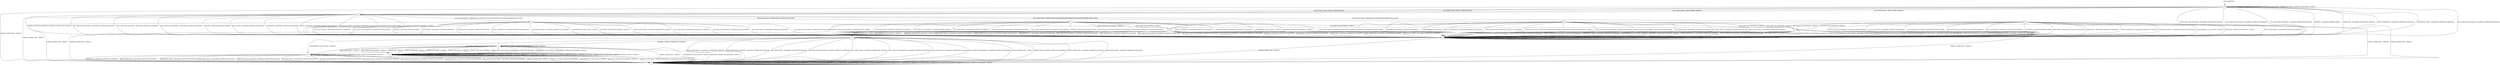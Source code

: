 digraph g {
	graph [name=g];
	s0	[label=s0,
		shape=circle];
	s0 -> s0	[key=0,
		label="APPLICATION / Alert(FATAL,UNEXPECTED_MESSAGE)"];
	s0 -> s0	[key=1,
		label="Alert(WARNING,CLOSE_NOTIFY) / TIMEOUT"];
	s0 -> s0	[key=2,
		label="Alert(FATAL,UNEXPECTED_MESSAGE) / TIMEOUT"];
	s1	[label=s1,
		shape=circle];
	s0 -> s1	[key=0,
		label="ECDH_CLIENT_KEY_EXCHANGE / Alert(FATAL,UNEXPECTED_MESSAGE)"];
	s0 -> s1	[key=1,
		label="DH_CLIENT_KEY_EXCHANGE / Alert(FATAL,UNEXPECTED_MESSAGE)"];
	s0 -> s1	[key=2,
		label="PSK_CLIENT_KEY_EXCHANGE / Alert(FATAL,UNEXPECTED_MESSAGE)"];
	s0 -> s1	[key=3,
		label="RSA_CLIENT_KEY_EXCHANGE / Alert(FATAL,UNEXPECTED_MESSAGE)"];
	s0 -> s1	[key=4,
		label="FINISHED / Alert(FATAL,INTERNAL_ERROR)"];
	s0 -> s1	[key=5,
		label="CERTIFICATE / Alert(FATAL,UNEXPECTED_MESSAGE)"];
	s0 -> s1	[key=6,
		label="EMPTY_CERTIFICATE / Alert(FATAL,UNEXPECTED_MESSAGE)"];
	s0 -> s1	[key=7,
		label="CERTIFICATE_VERIFY / Alert(FATAL,UNEXPECTED_MESSAGE)"];
	s2	[label=s2,
		shape=circle];
	s0 -> s2	[key=0,
		label="ECDH_CLIENT_HELLO / HELLO_VERIFY_REQUEST"];
	s0 -> s2	[key=1,
		label="DH_CLIENT_HELLO / HELLO_VERIFY_REQUEST"];
	s0 -> s2	[key=2,
		label="PSK_CLIENT_HELLO / HELLO_VERIFY_REQUEST"];
	s0 -> s2	[key=3,
		label="RSA_CLIENT_HELLO / HELLO_VERIFY_REQUEST"];
	s4	[label=s4,
		shape=circle];
	s0 -> s4	[key=0,
		label="CHANGE_CIPHER_SPEC / TIMEOUT"];
	s1 -> s1	[key=0,
		label="ECDH_CLIENT_HELLO / TIMEOUT"];
	s1 -> s1	[key=1,
		label="ECDH_CLIENT_KEY_EXCHANGE / TIMEOUT"];
	s1 -> s1	[key=2,
		label="DH_CLIENT_HELLO / TIMEOUT"];
	s1 -> s1	[key=3,
		label="DH_CLIENT_KEY_EXCHANGE / TIMEOUT"];
	s1 -> s1	[key=4,
		label="PSK_CLIENT_HELLO / TIMEOUT"];
	s1 -> s1	[key=5,
		label="PSK_CLIENT_KEY_EXCHANGE / TIMEOUT"];
	s1 -> s1	[key=6,
		label="RSA_CLIENT_HELLO / TIMEOUT"];
	s1 -> s1	[key=7,
		label="RSA_CLIENT_KEY_EXCHANGE / TIMEOUT"];
	s1 -> s1	[key=8,
		label="FINISHED / TIMEOUT"];
	s1 -> s1	[key=9,
		label="APPLICATION / Alert(FATAL,UNEXPECTED_MESSAGE)"];
	s1 -> s1	[key=10,
		label="CERTIFICATE / TIMEOUT"];
	s1 -> s1	[key=11,
		label="EMPTY_CERTIFICATE / TIMEOUT"];
	s1 -> s1	[key=12,
		label="CERTIFICATE_VERIFY / TIMEOUT"];
	s1 -> s1	[key=13,
		label="Alert(WARNING,CLOSE_NOTIFY) / TIMEOUT"];
	s1 -> s1	[key=14,
		label="Alert(FATAL,UNEXPECTED_MESSAGE) / TIMEOUT"];
	s1 -> s4	[key=0,
		label="CHANGE_CIPHER_SPEC / TIMEOUT"];
	s2 -> s1	[key=0,
		label="ECDH_CLIENT_KEY_EXCHANGE / Alert(FATAL,UNEXPECTED_MESSAGE)"];
	s2 -> s1	[key=1,
		label="DH_CLIENT_KEY_EXCHANGE / Alert(FATAL,UNEXPECTED_MESSAGE)"];
	s2 -> s1	[key=2,
		label="PSK_CLIENT_KEY_EXCHANGE / Alert(FATAL,UNEXPECTED_MESSAGE)"];
	s2 -> s1	[key=3,
		label="RSA_CLIENT_KEY_EXCHANGE / Alert(FATAL,UNEXPECTED_MESSAGE)"];
	s2 -> s1	[key=4,
		label="FINISHED / Alert(FATAL,INTERNAL_ERROR)"];
	s2 -> s1	[key=5,
		label="APPLICATION / Alert(FATAL,UNEXPECTED_MESSAGE)"];
	s2 -> s1	[key=6,
		label="CERTIFICATE / Alert(FATAL,UNEXPECTED_MESSAGE)"];
	s2 -> s1	[key=7,
		label="EMPTY_CERTIFICATE / Alert(FATAL,UNEXPECTED_MESSAGE)"];
	s2 -> s1	[key=8,
		label="CERTIFICATE_VERIFY / Alert(FATAL,UNEXPECTED_MESSAGE)"];
	s2 -> s1	[key=9,
		label="Alert(WARNING,CLOSE_NOTIFY) / TIMEOUT"];
	s2 -> s1	[key=10,
		label="Alert(FATAL,UNEXPECTED_MESSAGE) / TIMEOUT"];
	s3	[label=s3,
		shape=circle];
	s2 -> s3	[key=0,
		label="ECDH_CLIENT_HELLO / SERVER_HELLO,CERTIFICATE,ECDHE_SERVER_KEY_EXCHANGE,SERVER_HELLO_DONE"];
	s2 -> s4	[key=0,
		label="CHANGE_CIPHER_SPEC / TIMEOUT"];
	s5	[label=s5,
		shape=circle];
	s2 -> s5	[key=0,
		label="DH_CLIENT_HELLO / SERVER_HELLO,CERTIFICATE,DHE_SERVER_KEY_EXCHANGE,SERVER_HELLO_DONE"];
	s7	[label=s7,
		shape=circle];
	s2 -> s7	[key=0,
		label="RSA_CLIENT_HELLO / SERVER_HELLO,CERTIFICATE,SERVER_HELLO_DONE"];
	s8	[label=s8,
		shape=circle];
	s2 -> s8	[key=0,
		label="PSK_CLIENT_HELLO / SERVER_HELLO,SERVER_HELLO_DONE"];
	s3 -> s1	[key=0,
		label="ECDH_CLIENT_HELLO / Alert(FATAL,UNEXPECTED_MESSAGE)"];
	s3 -> s1	[key=1,
		label="DH_CLIENT_HELLO / Alert(FATAL,UNEXPECTED_MESSAGE)"];
	s3 -> s1	[key=2,
		label="DH_CLIENT_KEY_EXCHANGE / Alert(FATAL,DECODE_ERROR)"];
	s3 -> s1	[key=3,
		label="PSK_CLIENT_HELLO / Alert(FATAL,UNEXPECTED_MESSAGE)"];
	s3 -> s1	[key=4,
		label="PSK_CLIENT_KEY_EXCHANGE / Alert(FATAL,DECODE_ERROR)"];
	s3 -> s1	[key=5,
		label="RSA_CLIENT_HELLO / Alert(FATAL,UNEXPECTED_MESSAGE)"];
	s3 -> s1	[key=6,
		label="RSA_CLIENT_KEY_EXCHANGE / Alert(FATAL,DECODE_ERROR)"];
	s3 -> s1	[key=7,
		label="FINISHED / Alert(FATAL,INTERNAL_ERROR)"];
	s3 -> s1	[key=8,
		label="APPLICATION / Alert(FATAL,UNEXPECTED_MESSAGE)"];
	s3 -> s1	[key=9,
		label="CERTIFICATE / Alert(FATAL,UNEXPECTED_MESSAGE)"];
	s3 -> s1	[key=10,
		label="EMPTY_CERTIFICATE / Alert(FATAL,UNEXPECTED_MESSAGE)"];
	s3 -> s1	[key=11,
		label="CERTIFICATE_VERIFY / Alert(FATAL,UNEXPECTED_MESSAGE)"];
	s3 -> s1	[key=12,
		label="Alert(WARNING,CLOSE_NOTIFY) / TIMEOUT"];
	s3 -> s1	[key=13,
		label="Alert(FATAL,UNEXPECTED_MESSAGE) / TIMEOUT"];
	s3 -> s4	[key=0,
		label="CHANGE_CIPHER_SPEC / TIMEOUT"];
	s6	[label=s6,
		shape=circle];
	s3 -> s6	[key=0,
		label="ECDH_CLIENT_KEY_EXCHANGE / TIMEOUT"];
	s4 -> s4	[key=0,
		label="ECDH_CLIENT_HELLO / TIMEOUT"];
	s4 -> s4	[key=1,
		label="ECDH_CLIENT_KEY_EXCHANGE / TIMEOUT"];
	s4 -> s4	[key=2,
		label="DH_CLIENT_HELLO / TIMEOUT"];
	s4 -> s4	[key=3,
		label="DH_CLIENT_KEY_EXCHANGE / TIMEOUT"];
	s4 -> s4	[key=4,
		label="PSK_CLIENT_HELLO / TIMEOUT"];
	s4 -> s4	[key=5,
		label="PSK_CLIENT_KEY_EXCHANGE / TIMEOUT"];
	s4 -> s4	[key=6,
		label="RSA_CLIENT_HELLO / TIMEOUT"];
	s4 -> s4	[key=7,
		label="RSA_CLIENT_KEY_EXCHANGE / TIMEOUT"];
	s4 -> s4	[key=8,
		label="CHANGE_CIPHER_SPEC / TIMEOUT"];
	s4 -> s4	[key=9,
		label="FINISHED / TIMEOUT"];
	s4 -> s4	[key=10,
		label="APPLICATION / TIMEOUT"];
	s4 -> s4	[key=11,
		label="CERTIFICATE / TIMEOUT"];
	s4 -> s4	[key=12,
		label="EMPTY_CERTIFICATE / TIMEOUT"];
	s4 -> s4	[key=13,
		label="CERTIFICATE_VERIFY / TIMEOUT"];
	s4 -> s4	[key=14,
		label="Alert(WARNING,CLOSE_NOTIFY) / TIMEOUT"];
	s4 -> s4	[key=15,
		label="Alert(FATAL,UNEXPECTED_MESSAGE) / TIMEOUT"];
	s5 -> s1	[key=0,
		label="ECDH_CLIENT_HELLO / Alert(FATAL,UNEXPECTED_MESSAGE)"];
	s5 -> s1	[key=1,
		label="ECDH_CLIENT_KEY_EXCHANGE / Alert(FATAL,DECODE_ERROR)"];
	s5 -> s1	[key=2,
		label="DH_CLIENT_HELLO / Alert(FATAL,UNEXPECTED_MESSAGE)"];
	s5 -> s1	[key=3,
		label="PSK_CLIENT_HELLO / Alert(FATAL,UNEXPECTED_MESSAGE)"];
	s5 -> s1	[key=4,
		label="RSA_CLIENT_HELLO / Alert(FATAL,UNEXPECTED_MESSAGE)"];
	s5 -> s1	[key=5,
		label="FINISHED / Alert(FATAL,INTERNAL_ERROR)"];
	s5 -> s1	[key=6,
		label="APPLICATION / Alert(FATAL,UNEXPECTED_MESSAGE)"];
	s5 -> s1	[key=7,
		label="CERTIFICATE / Alert(FATAL,UNEXPECTED_MESSAGE)"];
	s5 -> s1	[key=8,
		label="EMPTY_CERTIFICATE / Alert(FATAL,UNEXPECTED_MESSAGE)"];
	s5 -> s1	[key=9,
		label="CERTIFICATE_VERIFY / Alert(FATAL,UNEXPECTED_MESSAGE)"];
	s5 -> s1	[key=10,
		label="Alert(WARNING,CLOSE_NOTIFY) / TIMEOUT"];
	s5 -> s1	[key=11,
		label="Alert(FATAL,UNEXPECTED_MESSAGE) / TIMEOUT"];
	s5 -> s4	[key=0,
		label="CHANGE_CIPHER_SPEC / TIMEOUT"];
	s5 -> s6	[key=0,
		label="DH_CLIENT_KEY_EXCHANGE / TIMEOUT"];
	s9	[label=s9,
		shape=circle];
	s5 -> s9	[key=0,
		label="PSK_CLIENT_KEY_EXCHANGE / TIMEOUT"];
	s5 -> s9	[key=1,
		label="RSA_CLIENT_KEY_EXCHANGE / TIMEOUT"];
	s6 -> s1	[key=0,
		label="ECDH_CLIENT_HELLO / Alert(FATAL,UNEXPECTED_MESSAGE)"];
	s6 -> s1	[key=1,
		label="ECDH_CLIENT_KEY_EXCHANGE / Alert(FATAL,UNEXPECTED_MESSAGE)"];
	s6 -> s1	[key=2,
		label="DH_CLIENT_HELLO / Alert(FATAL,UNEXPECTED_MESSAGE)"];
	s6 -> s1	[key=3,
		label="DH_CLIENT_KEY_EXCHANGE / Alert(FATAL,UNEXPECTED_MESSAGE)"];
	s6 -> s1	[key=4,
		label="PSK_CLIENT_HELLO / Alert(FATAL,UNEXPECTED_MESSAGE)"];
	s6 -> s1	[key=5,
		label="PSK_CLIENT_KEY_EXCHANGE / Alert(FATAL,UNEXPECTED_MESSAGE)"];
	s6 -> s1	[key=6,
		label="RSA_CLIENT_HELLO / Alert(FATAL,UNEXPECTED_MESSAGE)"];
	s6 -> s1	[key=7,
		label="RSA_CLIENT_KEY_EXCHANGE / Alert(FATAL,UNEXPECTED_MESSAGE)"];
	s6 -> s1	[key=8,
		label="FINISHED / Alert(FATAL,UNEXPECTED_MESSAGE)"];
	s6 -> s1	[key=9,
		label="APPLICATION / Alert(FATAL,UNEXPECTED_MESSAGE)"];
	s6 -> s1	[key=10,
		label="CERTIFICATE / Alert(FATAL,UNEXPECTED_MESSAGE)"];
	s6 -> s1	[key=11,
		label="EMPTY_CERTIFICATE / Alert(FATAL,UNEXPECTED_MESSAGE)"];
	s6 -> s1	[key=12,
		label="CERTIFICATE_VERIFY / Alert(FATAL,UNEXPECTED_MESSAGE)"];
	s6 -> s1	[key=13,
		label="Alert(WARNING,CLOSE_NOTIFY) / TIMEOUT"];
	s6 -> s1	[key=14,
		label="Alert(FATAL,UNEXPECTED_MESSAGE) / TIMEOUT"];
	s10	[label=s10,
		shape=circle];
	s6 -> s10	[key=0,
		label="CHANGE_CIPHER_SPEC / TIMEOUT"];
	s7 -> s1	[key=0,
		label="ECDH_CLIENT_HELLO / Alert(FATAL,UNEXPECTED_MESSAGE)"];
	s7 -> s1	[key=1,
		label="ECDH_CLIENT_KEY_EXCHANGE / Alert(FATAL,DECODE_ERROR)"];
	s7 -> s1	[key=2,
		label="DH_CLIENT_HELLO / Alert(FATAL,UNEXPECTED_MESSAGE)"];
	s7 -> s1	[key=3,
		label="DH_CLIENT_KEY_EXCHANGE / Alert(FATAL,DECRYPT_ERROR)"];
	s7 -> s1	[key=4,
		label="PSK_CLIENT_HELLO / Alert(FATAL,UNEXPECTED_MESSAGE)"];
	s7 -> s1	[key=5,
		label="RSA_CLIENT_HELLO / Alert(FATAL,UNEXPECTED_MESSAGE)"];
	s7 -> s1	[key=6,
		label="FINISHED / Alert(FATAL,INTERNAL_ERROR)"];
	s7 -> s1	[key=7,
		label="APPLICATION / Alert(FATAL,UNEXPECTED_MESSAGE)"];
	s7 -> s1	[key=8,
		label="CERTIFICATE / Alert(FATAL,UNEXPECTED_MESSAGE)"];
	s7 -> s1	[key=9,
		label="EMPTY_CERTIFICATE / Alert(FATAL,UNEXPECTED_MESSAGE)"];
	s7 -> s1	[key=10,
		label="CERTIFICATE_VERIFY / Alert(FATAL,UNEXPECTED_MESSAGE)"];
	s7 -> s1	[key=11,
		label="Alert(WARNING,CLOSE_NOTIFY) / TIMEOUT"];
	s7 -> s1	[key=12,
		label="Alert(FATAL,UNEXPECTED_MESSAGE) / TIMEOUT"];
	s7 -> s4	[key=0,
		label="CHANGE_CIPHER_SPEC / TIMEOUT"];
	s7 -> s6	[key=0,
		label="RSA_CLIENT_KEY_EXCHANGE / TIMEOUT"];
	s7 -> s9	[key=0,
		label="PSK_CLIENT_KEY_EXCHANGE / TIMEOUT"];
	s8 -> s1	[key=0,
		label="ECDH_CLIENT_HELLO / Alert(FATAL,UNEXPECTED_MESSAGE)"];
	s8 -> s1	[key=1,
		label="ECDH_CLIENT_KEY_EXCHANGE / Alert(FATAL,DECODE_ERROR)"];
	s8 -> s1	[key=2,
		label="DH_CLIENT_HELLO / Alert(FATAL,UNEXPECTED_MESSAGE)"];
	s8 -> s1	[key=3,
		label="DH_CLIENT_KEY_EXCHANGE / Alert(FATAL,DECODE_ERROR)"];
	s8 -> s1	[key=4,
		label="PSK_CLIENT_HELLO / Alert(FATAL,UNEXPECTED_MESSAGE)"];
	s8 -> s1	[key=5,
		label="RSA_CLIENT_HELLO / Alert(FATAL,UNEXPECTED_MESSAGE)"];
	s8 -> s1	[key=6,
		label="RSA_CLIENT_KEY_EXCHANGE / Alert(FATAL,DECODE_ERROR)"];
	s8 -> s1	[key=7,
		label="FINISHED / Alert(FATAL,INTERNAL_ERROR)"];
	s8 -> s1	[key=8,
		label="APPLICATION / Alert(FATAL,UNEXPECTED_MESSAGE)"];
	s8 -> s1	[key=9,
		label="CERTIFICATE / Alert(FATAL,UNEXPECTED_MESSAGE)"];
	s8 -> s1	[key=10,
		label="EMPTY_CERTIFICATE / Alert(FATAL,UNEXPECTED_MESSAGE)"];
	s8 -> s1	[key=11,
		label="CERTIFICATE_VERIFY / Alert(FATAL,UNEXPECTED_MESSAGE)"];
	s8 -> s1	[key=12,
		label="Alert(WARNING,CLOSE_NOTIFY) / TIMEOUT"];
	s8 -> s1	[key=13,
		label="Alert(FATAL,UNEXPECTED_MESSAGE) / TIMEOUT"];
	s8 -> s4	[key=0,
		label="CHANGE_CIPHER_SPEC / TIMEOUT"];
	s8 -> s6	[key=0,
		label="PSK_CLIENT_KEY_EXCHANGE / TIMEOUT"];
	s9 -> s1	[key=0,
		label="ECDH_CLIENT_HELLO / Alert(FATAL,UNEXPECTED_MESSAGE)"];
	s9 -> s1	[key=1,
		label="ECDH_CLIENT_KEY_EXCHANGE / Alert(FATAL,UNEXPECTED_MESSAGE)"];
	s9 -> s1	[key=2,
		label="DH_CLIENT_HELLO / Alert(FATAL,UNEXPECTED_MESSAGE)"];
	s9 -> s1	[key=3,
		label="DH_CLIENT_KEY_EXCHANGE / Alert(FATAL,UNEXPECTED_MESSAGE)"];
	s9 -> s1	[key=4,
		label="PSK_CLIENT_HELLO / Alert(FATAL,UNEXPECTED_MESSAGE)"];
	s9 -> s1	[key=5,
		label="PSK_CLIENT_KEY_EXCHANGE / Alert(FATAL,UNEXPECTED_MESSAGE)"];
	s9 -> s1	[key=6,
		label="RSA_CLIENT_HELLO / Alert(FATAL,UNEXPECTED_MESSAGE)"];
	s9 -> s1	[key=7,
		label="RSA_CLIENT_KEY_EXCHANGE / Alert(FATAL,UNEXPECTED_MESSAGE)"];
	s9 -> s1	[key=8,
		label="FINISHED / Alert(FATAL,UNEXPECTED_MESSAGE)"];
	s9 -> s1	[key=9,
		label="APPLICATION / Alert(FATAL,UNEXPECTED_MESSAGE)"];
	s9 -> s1	[key=10,
		label="CERTIFICATE / Alert(FATAL,UNEXPECTED_MESSAGE)"];
	s9 -> s1	[key=11,
		label="EMPTY_CERTIFICATE / Alert(FATAL,UNEXPECTED_MESSAGE)"];
	s9 -> s1	[key=12,
		label="CERTIFICATE_VERIFY / Alert(FATAL,UNEXPECTED_MESSAGE)"];
	s9 -> s1	[key=13,
		label="Alert(WARNING,CLOSE_NOTIFY) / TIMEOUT"];
	s9 -> s1	[key=14,
		label="Alert(FATAL,UNEXPECTED_MESSAGE) / TIMEOUT"];
	s9 -> s4	[key=0,
		label="CHANGE_CIPHER_SPEC / TIMEOUT"];
	s10 -> s4	[key=0,
		label="ECDH_CLIENT_HELLO / Alert(FATAL,UNEXPECTED_MESSAGE)"];
	s10 -> s4	[key=1,
		label="ECDH_CLIENT_KEY_EXCHANGE / Alert(FATAL,UNEXPECTED_MESSAGE)"];
	s10 -> s4	[key=2,
		label="DH_CLIENT_HELLO / Alert(FATAL,UNEXPECTED_MESSAGE)"];
	s10 -> s4	[key=3,
		label="DH_CLIENT_KEY_EXCHANGE / Alert(FATAL,UNEXPECTED_MESSAGE)"];
	s10 -> s4	[key=4,
		label="PSK_CLIENT_HELLO / Alert(FATAL,UNEXPECTED_MESSAGE)"];
	s10 -> s4	[key=5,
		label="PSK_CLIENT_KEY_EXCHANGE / Alert(FATAL,UNEXPECTED_MESSAGE)"];
	s10 -> s4	[key=6,
		label="RSA_CLIENT_HELLO / Alert(FATAL,UNEXPECTED_MESSAGE)"];
	s10 -> s4	[key=7,
		label="RSA_CLIENT_KEY_EXCHANGE / Alert(FATAL,UNEXPECTED_MESSAGE)"];
	s10 -> s4	[key=8,
		label="CHANGE_CIPHER_SPEC / TIMEOUT"];
	s10 -> s4	[key=9,
		label="CERTIFICATE / Alert(FATAL,UNEXPECTED_MESSAGE)"];
	s10 -> s4	[key=10,
		label="EMPTY_CERTIFICATE / Alert(FATAL,UNEXPECTED_MESSAGE)"];
	s10 -> s4	[key=11,
		label="CERTIFICATE_VERIFY / Alert(FATAL,UNEXPECTED_MESSAGE)"];
	s10 -> s10	[key=0,
		label="APPLICATION / TIMEOUT"];
	s11	[label=s11,
		shape=circle];
	s10 -> s11	[key=0,
		label="FINISHED / CHANGE_CIPHER_SPEC,FINISHED"];
	s13	[label=s13,
		shape=circle];
	s10 -> s13	[key=0,
		label="Alert(WARNING,CLOSE_NOTIFY) / TIMEOUT"];
	s10 -> s13	[key=1,
		label="Alert(FATAL,UNEXPECTED_MESSAGE) / TIMEOUT"];
	s11 -> s4	[key=0,
		label="CHANGE_CIPHER_SPEC / TIMEOUT"];
	s11 -> s4	[key=1,
		label="Alert(WARNING,CLOSE_NOTIFY) / TIMEOUT"];
	s11 -> s4	[key=2,
		label="Alert(FATAL,UNEXPECTED_MESSAGE) / TIMEOUT"];
	s11 -> s11	[key=0,
		label="FINISHED / CHANGE_CIPHER_SPEC,FINISHED"];
	s11 -> s11	[key=1,
		label="APPLICATION / TIMEOUT"];
	s12	[label=s12,
		shape=circle];
	s11 -> s12	[key=0,
		label="ECDH_CLIENT_HELLO / TIMEOUT"];
	s11 -> s12	[key=1,
		label="ECDH_CLIENT_KEY_EXCHANGE / TIMEOUT"];
	s11 -> s12	[key=2,
		label="DH_CLIENT_HELLO / TIMEOUT"];
	s11 -> s12	[key=3,
		label="DH_CLIENT_KEY_EXCHANGE / TIMEOUT"];
	s11 -> s12	[key=4,
		label="PSK_CLIENT_HELLO / TIMEOUT"];
	s11 -> s12	[key=5,
		label="PSK_CLIENT_KEY_EXCHANGE / TIMEOUT"];
	s11 -> s12	[key=6,
		label="RSA_CLIENT_HELLO / TIMEOUT"];
	s11 -> s12	[key=7,
		label="RSA_CLIENT_KEY_EXCHANGE / TIMEOUT"];
	s11 -> s12	[key=8,
		label="CERTIFICATE / TIMEOUT"];
	s11 -> s12	[key=9,
		label="EMPTY_CERTIFICATE / TIMEOUT"];
	s11 -> s12	[key=10,
		label="CERTIFICATE_VERIFY / TIMEOUT"];
	s12 -> s4	[key=0,
		label="CHANGE_CIPHER_SPEC / TIMEOUT"];
	s12 -> s4	[key=1,
		label="APPLICATION / Alert(FATAL,UNEXPECTED_MESSAGE)"];
	s12 -> s4	[key=2,
		label="Alert(WARNING,CLOSE_NOTIFY) / TIMEOUT"];
	s12 -> s4	[key=3,
		label="Alert(FATAL,UNEXPECTED_MESSAGE) / TIMEOUT"];
	s12 -> s12	[key=0,
		label="ECDH_CLIENT_HELLO / TIMEOUT"];
	s12 -> s12	[key=1,
		label="ECDH_CLIENT_KEY_EXCHANGE / TIMEOUT"];
	s12 -> s12	[key=2,
		label="DH_CLIENT_HELLO / TIMEOUT"];
	s12 -> s12	[key=3,
		label="DH_CLIENT_KEY_EXCHANGE / TIMEOUT"];
	s12 -> s12	[key=4,
		label="PSK_CLIENT_HELLO / TIMEOUT"];
	s12 -> s12	[key=5,
		label="PSK_CLIENT_KEY_EXCHANGE / TIMEOUT"];
	s12 -> s12	[key=6,
		label="RSA_CLIENT_HELLO / TIMEOUT"];
	s12 -> s12	[key=7,
		label="RSA_CLIENT_KEY_EXCHANGE / TIMEOUT"];
	s12 -> s12	[key=8,
		label="FINISHED / TIMEOUT"];
	s12 -> s12	[key=9,
		label="CERTIFICATE / TIMEOUT"];
	s12 -> s12	[key=10,
		label="EMPTY_CERTIFICATE / TIMEOUT"];
	s12 -> s12	[key=11,
		label="CERTIFICATE_VERIFY / TIMEOUT"];
	s13 -> s4	[key=0,
		label="ECDH_CLIENT_HELLO / Alert(FATAL,UNEXPECTED_MESSAGE)"];
	s13 -> s4	[key=1,
		label="ECDH_CLIENT_KEY_EXCHANGE / Alert(FATAL,UNEXPECTED_MESSAGE)"];
	s13 -> s4	[key=2,
		label="DH_CLIENT_HELLO / Alert(FATAL,UNEXPECTED_MESSAGE)"];
	s13 -> s4	[key=3,
		label="DH_CLIENT_KEY_EXCHANGE / Alert(FATAL,UNEXPECTED_MESSAGE)"];
	s13 -> s4	[key=4,
		label="PSK_CLIENT_HELLO / Alert(FATAL,UNEXPECTED_MESSAGE)"];
	s13 -> s4	[key=5,
		label="PSK_CLIENT_KEY_EXCHANGE / Alert(FATAL,UNEXPECTED_MESSAGE)"];
	s13 -> s4	[key=6,
		label="RSA_CLIENT_HELLO / Alert(FATAL,UNEXPECTED_MESSAGE)"];
	s13 -> s4	[key=7,
		label="RSA_CLIENT_KEY_EXCHANGE / Alert(FATAL,UNEXPECTED_MESSAGE)"];
	s13 -> s4	[key=8,
		label="CHANGE_CIPHER_SPEC / TIMEOUT"];
	s13 -> s4	[key=9,
		label="FINISHED / CHANGE_CIPHER_SPEC,FINISHED"];
	s13 -> s4	[key=10,
		label="CERTIFICATE / Alert(FATAL,UNEXPECTED_MESSAGE)"];
	s13 -> s4	[key=11,
		label="EMPTY_CERTIFICATE / Alert(FATAL,UNEXPECTED_MESSAGE)"];
	s13 -> s4	[key=12,
		label="CERTIFICATE_VERIFY / Alert(FATAL,UNEXPECTED_MESSAGE)"];
	s13 -> s13	[key=0,
		label="APPLICATION / TIMEOUT"];
	s13 -> s13	[key=1,
		label="Alert(WARNING,CLOSE_NOTIFY) / TIMEOUT"];
	s13 -> s13	[key=2,
		label="Alert(FATAL,UNEXPECTED_MESSAGE) / TIMEOUT"];
	__start0	[height=0,
		shape=none,
		width=0];
	__start0 -> s0	[key=0];
	__start0 -> __start0	[key=0,
		label="Self loop"];
}
